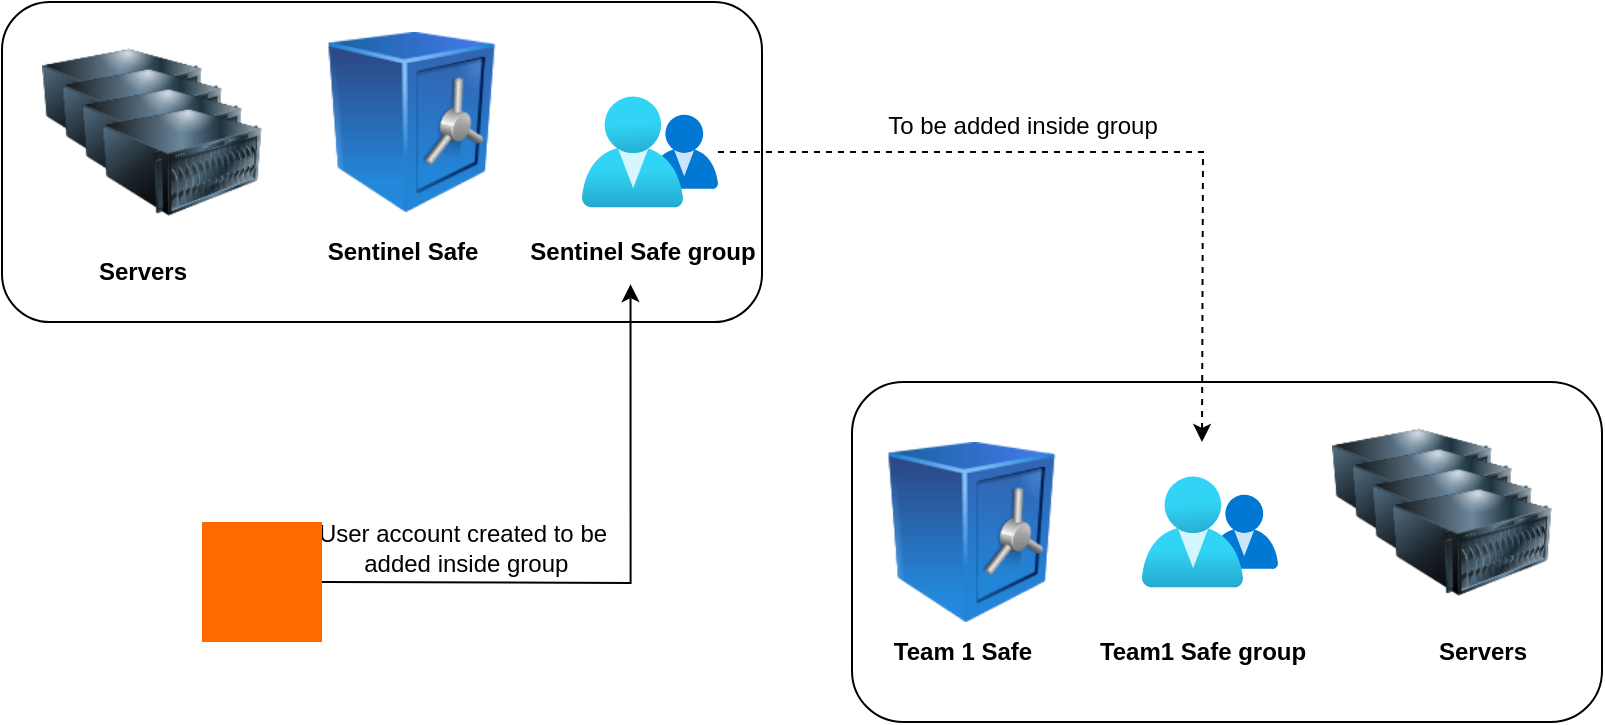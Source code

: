 <mxfile version="26.0.11">
  <diagram name="Page-1" id="bM_CzIiR2QHTIiz8ty1g">
    <mxGraphModel dx="1786" dy="474" grid="1" gridSize="10" guides="1" tooltips="1" connect="1" arrows="1" fold="1" page="1" pageScale="1" pageWidth="850" pageHeight="1100" math="0" shadow="0">
      <root>
        <mxCell id="0" />
        <mxCell id="1" parent="0" />
        <mxCell id="BUCk2BUv3J7hgv6rjrOT-18" value="" style="rounded=1;whiteSpace=wrap;html=1;" vertex="1" parent="1">
          <mxGeometry x="395" y="260" width="375" height="170" as="geometry" />
        </mxCell>
        <mxCell id="BUCk2BUv3J7hgv6rjrOT-17" value="" style="rounded=1;whiteSpace=wrap;html=1;" vertex="1" parent="1">
          <mxGeometry x="-30" y="70" width="380" height="160" as="geometry" />
        </mxCell>
        <mxCell id="BUCk2BUv3J7hgv6rjrOT-1" value="" style="image;html=1;image=img/lib/clip_art/finance/Safe_128x128.png" vertex="1" parent="1">
          <mxGeometry x="120" y="85" width="110" height="90" as="geometry" />
        </mxCell>
        <mxCell id="BUCk2BUv3J7hgv6rjrOT-4" value="&lt;b&gt;Sentinel Safe&lt;/b&gt;" style="text;html=1;align=center;verticalAlign=middle;resizable=0;points=[];autosize=1;strokeColor=none;fillColor=none;" vertex="1" parent="1">
          <mxGeometry x="120" y="180" width="100" height="30" as="geometry" />
        </mxCell>
        <mxCell id="BUCk2BUv3J7hgv6rjrOT-15" style="edgeStyle=orthogonalEdgeStyle;rounded=0;orthogonalLoop=1;jettySize=auto;html=1;dashed=1;" edge="1" parent="1" source="BUCk2BUv3J7hgv6rjrOT-5">
          <mxGeometry relative="1" as="geometry">
            <mxPoint x="570" y="290" as="targetPoint" />
          </mxGeometry>
        </mxCell>
        <mxCell id="BUCk2BUv3J7hgv6rjrOT-5" value="" style="image;aspect=fixed;html=1;points=[];align=center;fontSize=12;image=img/lib/azure2/identity/Groups.svg;" vertex="1" parent="1">
          <mxGeometry x="260" y="117" width="68" height="56.0" as="geometry" />
        </mxCell>
        <mxCell id="BUCk2BUv3J7hgv6rjrOT-9" value="" style="image;html=1;image=img/lib/clip_art/finance/Safe_128x128.png" vertex="1" parent="1">
          <mxGeometry x="400" y="290" width="110" height="90" as="geometry" />
        </mxCell>
        <mxCell id="BUCk2BUv3J7hgv6rjrOT-8" value="&lt;b&gt;Sentinel Safe group&lt;/b&gt;" style="text;html=1;align=center;verticalAlign=middle;resizable=0;points=[];autosize=1;strokeColor=none;fillColor=none;" vertex="1" parent="1">
          <mxGeometry x="220" y="180" width="140" height="30" as="geometry" />
        </mxCell>
        <mxCell id="BUCk2BUv3J7hgv6rjrOT-10" value="&lt;b&gt;Team 1 Safe&lt;/b&gt;" style="text;html=1;align=center;verticalAlign=middle;resizable=0;points=[];autosize=1;strokeColor=none;fillColor=none;" vertex="1" parent="1">
          <mxGeometry x="405" y="380" width="90" height="30" as="geometry" />
        </mxCell>
        <mxCell id="BUCk2BUv3J7hgv6rjrOT-11" value="" style="image;aspect=fixed;html=1;points=[];align=center;fontSize=12;image=img/lib/azure2/identity/Groups.svg;" vertex="1" parent="1">
          <mxGeometry x="540" y="307" width="68" height="56" as="geometry" />
        </mxCell>
        <mxCell id="BUCk2BUv3J7hgv6rjrOT-12" value="&lt;b&gt;Team1 Safe group&lt;/b&gt;" style="text;html=1;align=center;verticalAlign=middle;resizable=0;points=[];autosize=1;strokeColor=none;fillColor=none;" vertex="1" parent="1">
          <mxGeometry x="505" y="380" width="130" height="30" as="geometry" />
        </mxCell>
        <mxCell id="BUCk2BUv3J7hgv6rjrOT-16" value="To be added inside group" style="text;html=1;align=center;verticalAlign=middle;resizable=0;points=[];autosize=1;strokeColor=none;fillColor=none;" vertex="1" parent="1">
          <mxGeometry x="400" y="117" width="160" height="30" as="geometry" />
        </mxCell>
        <mxCell id="BUCk2BUv3J7hgv6rjrOT-19" value="" style="image;html=1;image=img/lib/clip_art/computers/Server_128x128.png" vertex="1" parent="1">
          <mxGeometry x="-10" y="80" width="80" height="80" as="geometry" />
        </mxCell>
        <mxCell id="BUCk2BUv3J7hgv6rjrOT-20" value="" style="image;html=1;image=img/lib/clip_art/computers/Server_128x128.png" vertex="1" parent="1">
          <mxGeometry y="90" width="80" height="80" as="geometry" />
        </mxCell>
        <mxCell id="BUCk2BUv3J7hgv6rjrOT-21" value="" style="image;html=1;image=img/lib/clip_art/computers/Server_128x128.png" vertex="1" parent="1">
          <mxGeometry x="10" y="100" width="80" height="80" as="geometry" />
        </mxCell>
        <mxCell id="BUCk2BUv3J7hgv6rjrOT-22" value="" style="image;html=1;image=img/lib/clip_art/computers/Server_128x128.png" vertex="1" parent="1">
          <mxGeometry x="20" y="110" width="80" height="80" as="geometry" />
        </mxCell>
        <mxCell id="BUCk2BUv3J7hgv6rjrOT-23" value="&lt;b&gt;Servers&lt;/b&gt;" style="text;html=1;align=center;verticalAlign=middle;resizable=0;points=[];autosize=1;strokeColor=none;fillColor=none;" vertex="1" parent="1">
          <mxGeometry x="5" y="190" width="70" height="30" as="geometry" />
        </mxCell>
        <mxCell id="BUCk2BUv3J7hgv6rjrOT-24" value="" style="image;html=1;image=img/lib/clip_art/computers/Server_128x128.png" vertex="1" parent="1">
          <mxGeometry x="635" y="270" width="80" height="80" as="geometry" />
        </mxCell>
        <mxCell id="BUCk2BUv3J7hgv6rjrOT-25" value="" style="image;html=1;image=img/lib/clip_art/computers/Server_128x128.png" vertex="1" parent="1">
          <mxGeometry x="645" y="280" width="80" height="80" as="geometry" />
        </mxCell>
        <mxCell id="BUCk2BUv3J7hgv6rjrOT-26" value="" style="image;html=1;image=img/lib/clip_art/computers/Server_128x128.png" vertex="1" parent="1">
          <mxGeometry x="655" y="290" width="80" height="80" as="geometry" />
        </mxCell>
        <mxCell id="BUCk2BUv3J7hgv6rjrOT-27" value="" style="image;html=1;image=img/lib/clip_art/computers/Server_128x128.png" vertex="1" parent="1">
          <mxGeometry x="665" y="300" width="80" height="80" as="geometry" />
        </mxCell>
        <mxCell id="BUCk2BUv3J7hgv6rjrOT-28" value="&lt;b&gt;Servers&lt;/b&gt;" style="text;html=1;align=center;verticalAlign=middle;resizable=0;points=[];autosize=1;strokeColor=none;fillColor=none;" vertex="1" parent="1">
          <mxGeometry x="675" y="380" width="70" height="30" as="geometry" />
        </mxCell>
        <mxCell id="BUCk2BUv3J7hgv6rjrOT-30" style="edgeStyle=orthogonalEdgeStyle;rounded=0;orthogonalLoop=1;jettySize=auto;html=1;entryX=0.459;entryY=1.036;entryDx=0;entryDy=0;entryPerimeter=0;" edge="1" parent="1" target="BUCk2BUv3J7hgv6rjrOT-8">
          <mxGeometry relative="1" as="geometry">
            <mxPoint x="130" y="360" as="sourcePoint" />
          </mxGeometry>
        </mxCell>
        <mxCell id="BUCk2BUv3J7hgv6rjrOT-31" value="User account created to be&lt;div&gt;&amp;nbsp;added inside group&lt;/div&gt;" style="text;html=1;align=center;verticalAlign=middle;resizable=0;points=[];autosize=1;strokeColor=none;fillColor=none;" vertex="1" parent="1">
          <mxGeometry x="115" y="323" width="170" height="40" as="geometry" />
        </mxCell>
        <mxCell id="BUCk2BUv3J7hgv6rjrOT-36" value="" style="points=[];aspect=fixed;html=1;align=center;shadow=0;dashed=0;fillColor=#FF6A00;strokeColor=none;shape=mxgraph.alibaba_cloud.user;" vertex="1" parent="1">
          <mxGeometry x="70" y="330" width="60" height="60" as="geometry" />
        </mxCell>
      </root>
    </mxGraphModel>
  </diagram>
</mxfile>
